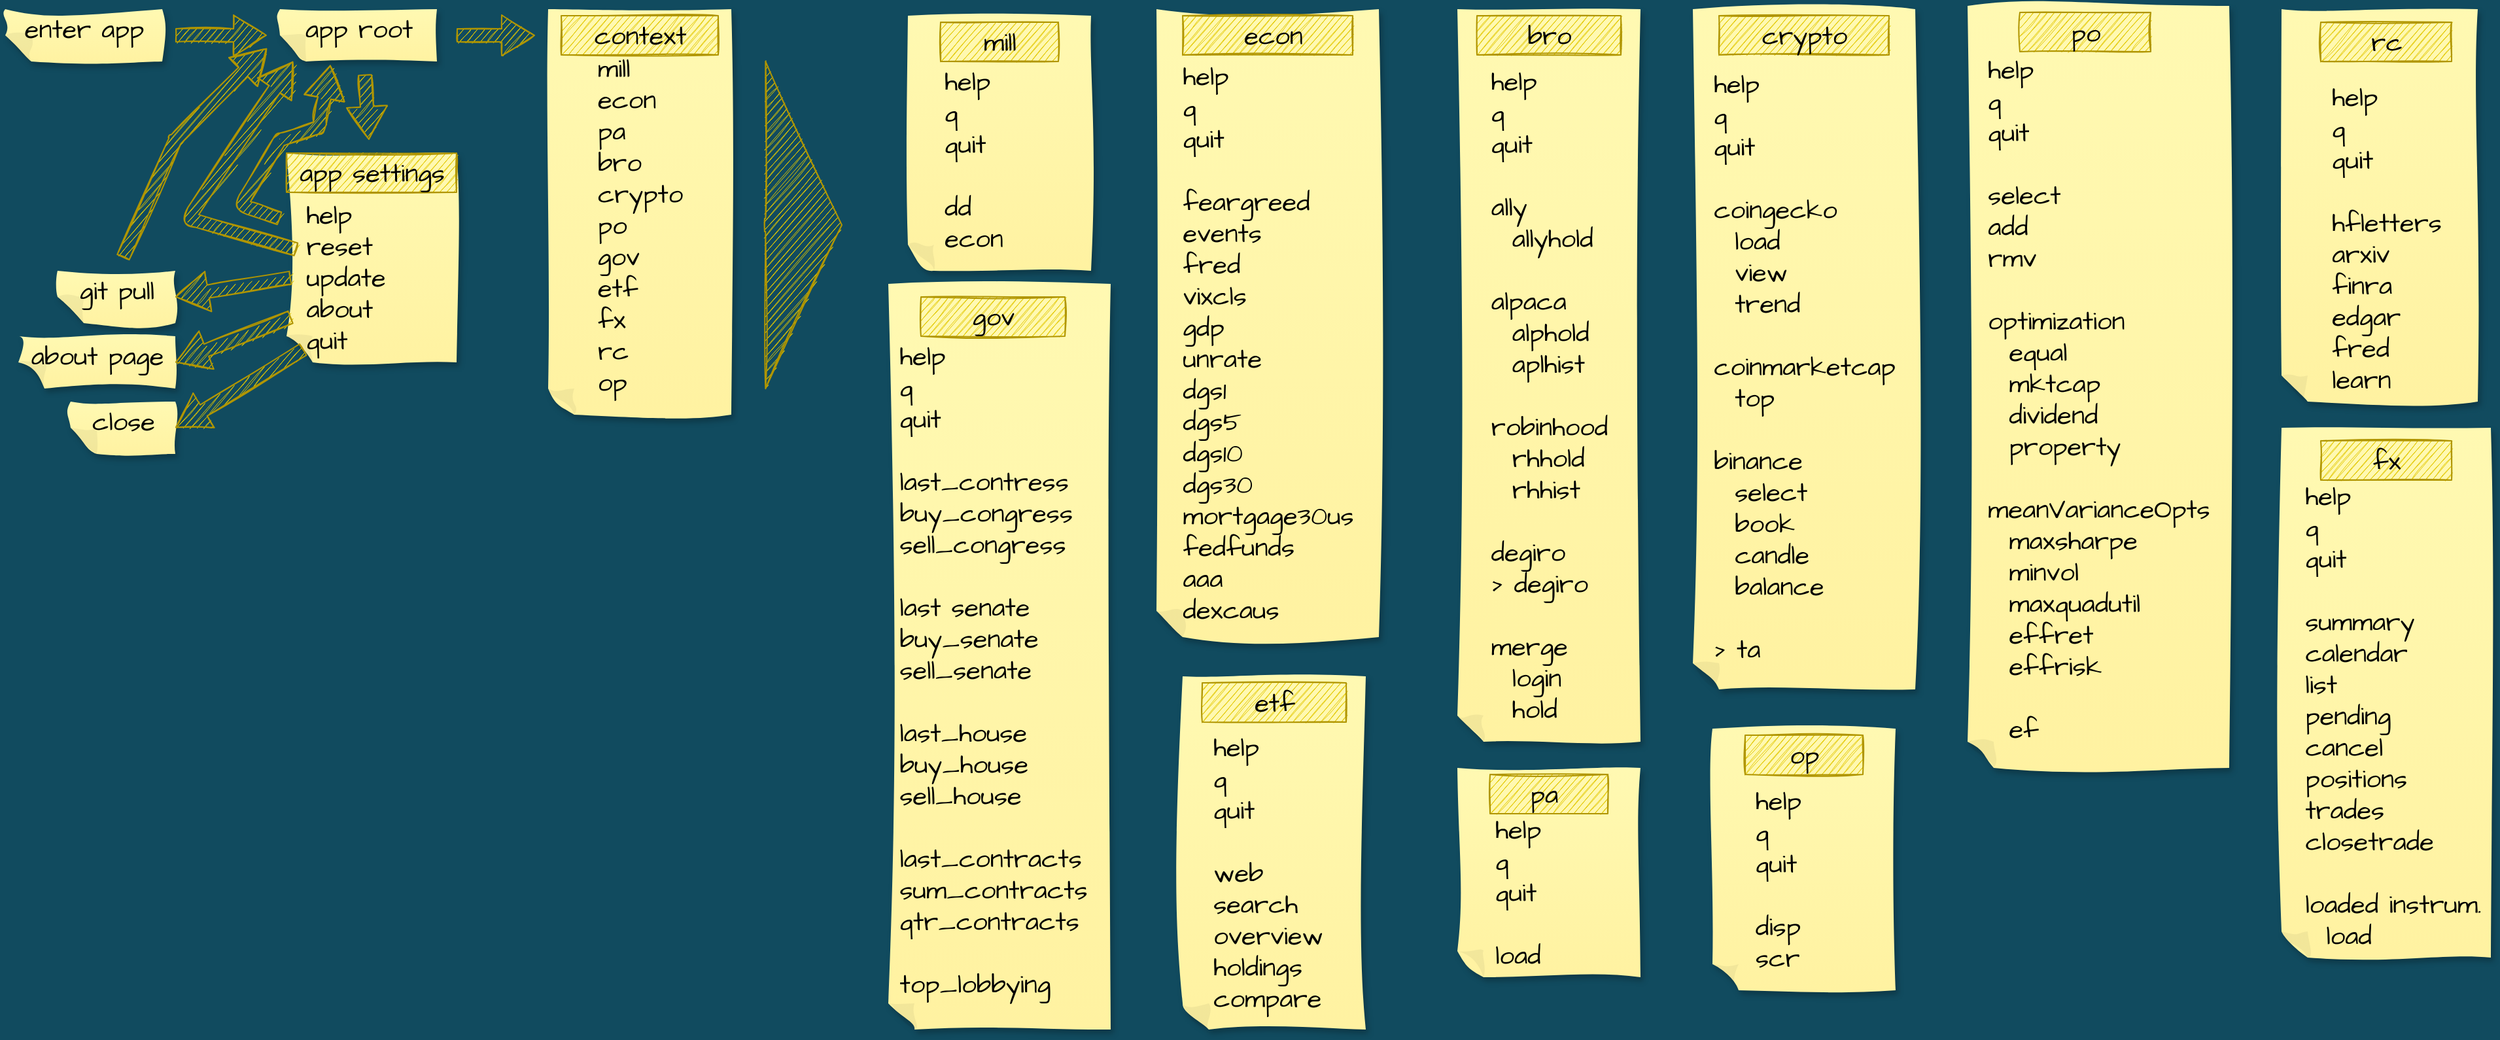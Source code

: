 <mxfile version="14.7.1" type="github"><diagram id="B7SO6LhxgRQyWa8REr9t" name="Page-1"><mxGraphModel dx="2459" dy="1369" grid="1" gridSize="10" guides="1" tooltips="1" connect="1" arrows="1" fold="1" page="1" pageScale="1" pageWidth="850" pageHeight="1100" background="#114B5F" math="0" shadow="0"><root><mxCell id="0"/><mxCell id="1" parent="0"/><mxCell id="mHLDe494p_YbO8qeRfrM-2" value="" style="shape=note;whiteSpace=wrap;html=1;backgroundOutline=1;darkOpacity=0.05;fillColor=#FFF9B2;strokeColor=none;fillStyle=solid;direction=west;gradientDirection=north;gradientColor=#FFF2A1;sketch=1;shadow=1;size=20;fontSize=24;jiggle=2;pointerEvents=1;hachureGap=4;fontFamily=Architects Daughter;fontSource=https%3A%2F%2Ffonts.googleapis.com%2Fcss%3Ffamily%3DArchitects%2BDaughter;" vertex="1" parent="1"><mxGeometry y="10" width="120" height="40" as="geometry"/></mxCell><mxCell id="mHLDe494p_YbO8qeRfrM-1" value="enter app" style="text;html=1;align=center;verticalAlign=middle;resizable=0;points=[];autosize=1;strokeColor=none;sketch=1;hachureGap=4;pointerEvents=0;fontFamily=Architects Daughter;fontSource=https%3A%2F%2Ffonts.googleapis.com%2Fcss%3Ffamily%3DArchitects%2BDaughter;fontSize=20;rotation=0;" vertex="1" parent="1"><mxGeometry x="5" y="10" width="110" height="30" as="geometry"/></mxCell><mxCell id="mHLDe494p_YbO8qeRfrM-3" value="" style="shape=note;whiteSpace=wrap;html=1;backgroundOutline=1;darkOpacity=0.05;fillColor=#FFF9B2;strokeColor=none;fillStyle=solid;direction=west;gradientDirection=north;gradientColor=#FFF2A1;sketch=1;shadow=1;size=20;fontSize=24;jiggle=2;pointerEvents=1;hachureGap=4;fontFamily=Architects Daughter;fontSource=https%3A%2F%2Ffonts.googleapis.com%2Fcss%3Ffamily%3DArchitects%2BDaughter;" vertex="1" parent="1"><mxGeometry x="215" y="120" width="130" height="160" as="geometry"/></mxCell><mxCell id="mHLDe494p_YbO8qeRfrM-4" value="app settings" style="text;html=1;align=center;verticalAlign=middle;resizable=0;points=[];autosize=1;sketch=1;hachureGap=4;pointerEvents=0;fontFamily=Architects Daughter;fontSource=https%3A%2F%2Ffonts.googleapis.com%2Fcss%3Ffamily%3DArchitects%2BDaughter;fontSize=20;fillColor=#e3c800;strokeColor=#B09500;fontColor=#000000;" vertex="1" parent="1"><mxGeometry x="215" y="120" width="130" height="30" as="geometry"/></mxCell><mxCell id="mHLDe494p_YbO8qeRfrM-5" value="&lt;div style=&quot;text-align: left&quot;&gt;&lt;span&gt;help&lt;/span&gt;&lt;/div&gt;&lt;div style=&quot;text-align: left&quot;&gt;&lt;span&gt;reset&lt;/span&gt;&lt;/div&gt;&lt;div style=&quot;text-align: left&quot;&gt;&lt;/div&gt;&lt;span style=&quot;text-align: left&quot;&gt;update&lt;/span&gt;&lt;div style=&quot;text-align: left&quot;&gt;&lt;span&gt;about&lt;/span&gt;&lt;/div&gt;&lt;div style=&quot;text-align: left&quot;&gt;&lt;span&gt;quit&lt;/span&gt;&lt;/div&gt;" style="text;html=1;resizable=0;autosize=1;align=center;verticalAlign=middle;points=[];fillColor=none;strokeColor=none;rounded=0;sketch=1;hachureGap=4;pointerEvents=0;fontFamily=Architects Daughter;fontSource=https%3A%2F%2Ffonts.googleapis.com%2Fcss%3Ffamily%3DArchitects%2BDaughter;fontSize=20;" vertex="1" parent="1"><mxGeometry x="220" y="150" width="80" height="130" as="geometry"/></mxCell><mxCell id="mHLDe494p_YbO8qeRfrM-6" value="" style="edgeStyle=none;curved=1;rounded=0;sketch=1;orthogonalLoop=1;jettySize=auto;html=1;endArrow=open;sourcePerimeterSpacing=8;targetPerimeterSpacing=8;fontSize=16;shape=flexArrow;rounded=1;startSize=8;endSize=8;fontFamily=Architects Daughter;fontSource=https%3A%2F%2Ffonts.googleapis.com%2Fcss%3Ffamily%3DArchitects%2BDaughter;fillColor=#e3c800;strokeColor=#B09500;" edge="1" parent="1"><mxGeometry width="140" relative="1" as="geometry"><mxPoint x="275" y="60" as="sourcePoint"/><mxPoint x="278" y="110" as="targetPoint"/><Array as="points"/></mxGeometry></mxCell><mxCell id="mHLDe494p_YbO8qeRfrM-7" value="" style="shape=note;whiteSpace=wrap;html=1;backgroundOutline=1;darkOpacity=0.05;fillColor=#FFF9B2;strokeColor=none;fillStyle=solid;direction=west;gradientDirection=north;gradientColor=#FFF2A1;sketch=1;shadow=1;size=20;fontSize=24;jiggle=2;pointerEvents=1;hachureGap=4;fontFamily=Architects Daughter;fontSource=https%3A%2F%2Ffonts.googleapis.com%2Fcss%3Ffamily%3DArchitects%2BDaughter;" vertex="1" parent="1"><mxGeometry x="415" y="10" width="140" height="310" as="geometry"/></mxCell><mxCell id="mHLDe494p_YbO8qeRfrM-8" value="&amp;nbsp; context&amp;nbsp;&amp;nbsp;" style="text;html=1;align=center;verticalAlign=middle;resizable=0;points=[];autosize=1;strokeColor=#B09500;sketch=1;hachureGap=4;pointerEvents=0;fontFamily=Architects Daughter;fontSource=https%3A%2F%2Ffonts.googleapis.com%2Fcss%3Ffamily%3DArchitects%2BDaughter;fontSize=20;fillColor=#e3c800;fontColor=#000000;" vertex="1" parent="1"><mxGeometry x="425" y="15" width="120" height="30" as="geometry"/></mxCell><mxCell id="mHLDe494p_YbO8qeRfrM-11" value="" style="edgeStyle=none;curved=1;rounded=0;sketch=1;orthogonalLoop=1;jettySize=auto;html=1;endArrow=open;sourcePerimeterSpacing=8;targetPerimeterSpacing=8;fontSize=16;shape=flexArrow;rounded=1;startSize=8;endSize=8;fontFamily=Architects Daughter;fontSource=https%3A%2F%2Ffonts.googleapis.com%2Fcss%3Ffamily%3DArchitects%2BDaughter;fillColor=#e3c800;strokeColor=#B09500;" edge="1" parent="1"><mxGeometry width="140" relative="1" as="geometry"><mxPoint x="345" y="30" as="sourcePoint"/><mxPoint x="405" y="30" as="targetPoint"/><Array as="points"/></mxGeometry></mxCell><mxCell id="mHLDe494p_YbO8qeRfrM-12" value="" style="shape=note;whiteSpace=wrap;html=1;backgroundOutline=1;darkOpacity=0.05;fillColor=#FFF9B2;strokeColor=none;fillStyle=solid;direction=west;gradientDirection=north;gradientColor=#FFF2A1;sketch=1;shadow=1;size=20;fontSize=24;jiggle=2;pointerEvents=1;hachureGap=4;fontFamily=Architects Daughter;fontSource=https%3A%2F%2Ffonts.googleapis.com%2Fcss%3Ffamily%3DArchitects%2BDaughter;" vertex="1" parent="1"><mxGeometry x="210" y="10" width="120" height="40" as="geometry"/></mxCell><mxCell id="mHLDe494p_YbO8qeRfrM-13" value="app root" style="text;html=1;align=center;verticalAlign=middle;resizable=0;points=[];autosize=1;strokeColor=none;sketch=1;hachureGap=4;pointerEvents=0;fontFamily=Architects Daughter;fontSource=https%3A%2F%2Ffonts.googleapis.com%2Fcss%3Ffamily%3DArchitects%2BDaughter;fontSize=20;rotation=0;" vertex="1" parent="1"><mxGeometry x="220" y="10" width="100" height="30" as="geometry"/></mxCell><mxCell id="mHLDe494p_YbO8qeRfrM-14" value="" style="edgeStyle=none;curved=1;rounded=0;sketch=1;orthogonalLoop=1;jettySize=auto;html=1;endArrow=open;sourcePerimeterSpacing=8;targetPerimeterSpacing=8;fontSize=16;shape=flexArrow;rounded=1;startSize=8;endSize=8;fontFamily=Architects Daughter;fontSource=https%3A%2F%2Ffonts.googleapis.com%2Fcss%3Ffamily%3DArchitects%2BDaughter;fillColor=#e3c800;strokeColor=#B09500;" edge="1" parent="1"><mxGeometry width="140" relative="1" as="geometry"><mxPoint x="130" y="30" as="sourcePoint"/><mxPoint x="200" y="30" as="targetPoint"/><Array as="points"/></mxGeometry></mxCell><mxCell id="mHLDe494p_YbO8qeRfrM-16" value="" style="edgeStyle=none;curved=1;rounded=0;sketch=1;orthogonalLoop=1;jettySize=auto;html=1;endArrow=open;sourcePerimeterSpacing=8;targetPerimeterSpacing=8;fontSize=16;shape=flexArrow;rounded=1;startSize=8;endSize=8;fontFamily=Architects Daughter;fontSource=https%3A%2F%2Ffonts.googleapis.com%2Fcss%3Ffamily%3DArchitects%2BDaughter;fillColor=#e3c800;strokeColor=#B09500;entryX=0.679;entryY=-0.071;entryDx=0;entryDy=0;entryPerimeter=0;" edge="1" parent="1" target="mHLDe494p_YbO8qeRfrM-12"><mxGeometry width="140" relative="1" as="geometry"><mxPoint x="210" y="170" as="sourcePoint"/><mxPoint x="240" y="58" as="targetPoint"/><Array as="points"><mxPoint x="180" y="160"/><mxPoint x="210" y="110"/><mxPoint x="240" y="100"/></Array></mxGeometry></mxCell><mxCell id="mHLDe494p_YbO8qeRfrM-17" value="" style="shape=note;whiteSpace=wrap;html=1;backgroundOutline=1;darkOpacity=0.05;fillColor=#FFF9B2;strokeColor=none;fillStyle=solid;direction=west;gradientDirection=north;gradientColor=#FFF2A1;sketch=1;shadow=1;size=20;fontSize=24;jiggle=2;pointerEvents=1;hachureGap=4;fontFamily=Architects Daughter;fontSource=https%3A%2F%2Ffonts.googleapis.com%2Fcss%3Ffamily%3DArchitects%2BDaughter;" vertex="1" parent="1"><mxGeometry x="40" y="210" width="90" height="40" as="geometry"/></mxCell><mxCell id="mHLDe494p_YbO8qeRfrM-18" value="git pull" style="text;html=1;align=center;verticalAlign=middle;resizable=0;points=[];autosize=1;strokeColor=none;sketch=1;hachureGap=4;pointerEvents=0;fontFamily=Architects Daughter;fontSource=https%3A%2F%2Ffonts.googleapis.com%2Fcss%3Ffamily%3DArchitects%2BDaughter;fontSize=20;" vertex="1" parent="1"><mxGeometry x="50" y="210" width="70" height="30" as="geometry"/></mxCell><mxCell id="mHLDe494p_YbO8qeRfrM-22" value="" style="edgeStyle=none;curved=1;rounded=0;sketch=1;orthogonalLoop=1;jettySize=auto;html=1;endArrow=open;sourcePerimeterSpacing=8;targetPerimeterSpacing=8;fontSize=16;shape=flexArrow;rounded=1;startSize=8;endSize=8;fontFamily=Architects Daughter;fontSource=https%3A%2F%2Ffonts.googleapis.com%2Fcss%3Ffamily%3DArchitects%2BDaughter;fillColor=#e3c800;strokeColor=#B09500;" edge="1" parent="1"><mxGeometry width="140" relative="1" as="geometry"><mxPoint x="90" y="200" as="sourcePoint"/><mxPoint x="200" y="40" as="targetPoint"/><Array as="points"><mxPoint x="130" y="110"/></Array></mxGeometry></mxCell><mxCell id="mHLDe494p_YbO8qeRfrM-23" value="" style="shape=note;whiteSpace=wrap;html=1;backgroundOutline=1;darkOpacity=0.05;fillColor=#FFF9B2;strokeColor=none;fillStyle=solid;direction=west;gradientDirection=north;gradientColor=#FFF2A1;sketch=1;shadow=1;size=20;fontSize=24;jiggle=2;pointerEvents=1;hachureGap=4;fontFamily=Architects Daughter;fontSource=https%3A%2F%2Ffonts.googleapis.com%2Fcss%3Ffamily%3DArchitects%2BDaughter;" vertex="1" parent="1"><mxGeometry x="10" y="260" width="120" height="40" as="geometry"/></mxCell><mxCell id="mHLDe494p_YbO8qeRfrM-24" value="about page" style="text;html=1;align=center;verticalAlign=middle;resizable=0;points=[];autosize=1;strokeColor=none;sketch=1;hachureGap=4;pointerEvents=0;fontFamily=Architects Daughter;fontSource=https%3A%2F%2Ffonts.googleapis.com%2Fcss%3Ffamily%3DArchitects%2BDaughter;fontSize=20;" vertex="1" parent="1"><mxGeometry x="10" y="260" width="120" height="30" as="geometry"/></mxCell><mxCell id="mHLDe494p_YbO8qeRfrM-27" value="" style="edgeStyle=none;curved=1;rounded=0;sketch=1;orthogonalLoop=1;jettySize=auto;html=1;endArrow=open;sourcePerimeterSpacing=8;targetPerimeterSpacing=8;fontSize=16;shape=flexArrow;rounded=1;startSize=8;endSize=8;fontFamily=Architects Daughter;fontSource=https%3A%2F%2Ffonts.googleapis.com%2Fcss%3Ffamily%3DArchitects%2BDaughter;fillColor=#e3c800;strokeColor=#B09500;entryX=0;entryY=0.5;entryDx=0;entryDy=0;entryPerimeter=0;exitX=-0.019;exitY=0.733;exitDx=0;exitDy=0;exitPerimeter=0;" edge="1" parent="1" source="mHLDe494p_YbO8qeRfrM-5" target="mHLDe494p_YbO8qeRfrM-23"><mxGeometry width="140" relative="1" as="geometry"><mxPoint x="190" y="340" as="sourcePoint"/><mxPoint x="260" y="340" as="targetPoint"/><Array as="points"/></mxGeometry></mxCell><mxCell id="mHLDe494p_YbO8qeRfrM-28" value="" style="edgeStyle=none;curved=1;rounded=0;sketch=1;orthogonalLoop=1;jettySize=auto;html=1;endArrow=open;sourcePerimeterSpacing=8;targetPerimeterSpacing=8;fontSize=16;shape=flexArrow;rounded=1;startSize=8;endSize=8;fontFamily=Architects Daughter;fontSource=https%3A%2F%2Ffonts.googleapis.com%2Fcss%3Ffamily%3DArchitects%2BDaughter;fillColor=#e3c800;strokeColor=#B09500;entryX=0;entryY=0.5;entryDx=0;entryDy=0;entryPerimeter=0;exitX=-0.019;exitY=0.733;exitDx=0;exitDy=0;exitPerimeter=0;" edge="1" parent="1" target="mHLDe494p_YbO8qeRfrM-17"><mxGeometry width="140" relative="1" as="geometry"><mxPoint x="218.48" y="215.29" as="sourcePoint"/><mxPoint x="150" y="250" as="targetPoint"/><Array as="points"/></mxGeometry></mxCell><mxCell id="mHLDe494p_YbO8qeRfrM-29" value="" style="edgeStyle=none;curved=1;rounded=0;sketch=1;orthogonalLoop=1;jettySize=auto;html=1;endArrow=open;sourcePerimeterSpacing=8;targetPerimeterSpacing=8;fontSize=16;shape=flexArrow;rounded=1;startSize=8;endSize=8;fontFamily=Architects Daughter;fontSource=https%3A%2F%2Ffonts.googleapis.com%2Fcss%3Ffamily%3DArchitects%2BDaughter;fillColor=#e3c800;strokeColor=#B09500;exitX=0.033;exitY=0.336;exitDx=0;exitDy=0;exitPerimeter=0;" edge="1" parent="1" source="mHLDe494p_YbO8qeRfrM-5"><mxGeometry width="140" relative="1" as="geometry"><mxPoint x="220" y="180" as="sourcePoint"/><mxPoint x="220" y="50" as="targetPoint"/><Array as="points"><mxPoint x="140" y="170"/></Array></mxGeometry></mxCell><mxCell id="mHLDe494p_YbO8qeRfrM-30" value="" style="shape=note;whiteSpace=wrap;html=1;backgroundOutline=1;darkOpacity=0.05;fillColor=#FFF9B2;strokeColor=none;fillStyle=solid;direction=west;gradientDirection=north;gradientColor=#FFF2A1;sketch=1;shadow=1;size=20;fontSize=24;jiggle=2;pointerEvents=1;hachureGap=4;fontFamily=Architects Daughter;fontSource=https%3A%2F%2Ffonts.googleapis.com%2Fcss%3Ffamily%3DArchitects%2BDaughter;" vertex="1" parent="1"><mxGeometry x="50" y="310" width="80" height="40" as="geometry"/></mxCell><mxCell id="mHLDe494p_YbO8qeRfrM-31" value="close" style="text;html=1;align=center;verticalAlign=middle;resizable=0;points=[];autosize=1;strokeColor=none;sketch=1;hachureGap=4;pointerEvents=0;fontFamily=Architects Daughter;fontSource=https%3A%2F%2Ffonts.googleapis.com%2Fcss%3Ffamily%3DArchitects%2BDaughter;fontSize=20;" vertex="1" parent="1"><mxGeometry x="60" y="310" width="60" height="30" as="geometry"/></mxCell><mxCell id="mHLDe494p_YbO8qeRfrM-32" value="" style="edgeStyle=none;curved=1;rounded=0;sketch=1;orthogonalLoop=1;jettySize=auto;html=1;endArrow=open;sourcePerimeterSpacing=8;targetPerimeterSpacing=8;fontSize=16;shape=flexArrow;rounded=1;startSize=8;endSize=8;fontFamily=Architects Daughter;fontSource=https%3A%2F%2Ffonts.googleapis.com%2Fcss%3Ffamily%3DArchitects%2BDaughter;fillColor=#e3c800;strokeColor=#B09500;entryX=0;entryY=0.5;entryDx=0;entryDy=0;entryPerimeter=0;" edge="1" parent="1" target="mHLDe494p_YbO8qeRfrM-30"><mxGeometry width="140" relative="1" as="geometry"><mxPoint x="228" y="270" as="sourcePoint"/><mxPoint x="270" y="394.71" as="targetPoint"/><Array as="points"/></mxGeometry></mxCell><mxCell id="mHLDe494p_YbO8qeRfrM-33" value="" style="shape=note;whiteSpace=wrap;html=1;backgroundOutline=1;darkOpacity=0.05;fillColor=#FFF9B2;strokeColor=none;fillStyle=solid;direction=west;gradientDirection=north;gradientColor=#FFF2A1;sketch=1;shadow=1;size=20;fontSize=24;jiggle=2;pointerEvents=1;hachureGap=4;fontFamily=Architects Daughter;fontSource=https%3A%2F%2Ffonts.googleapis.com%2Fcss%3Ffamily%3DArchitects%2BDaughter;" vertex="1" parent="1"><mxGeometry x="690" y="15" width="140" height="195" as="geometry"/></mxCell><mxCell id="mHLDe494p_YbO8qeRfrM-34" value="&lt;div style=&quot;text-align: left&quot;&gt;&lt;span&gt;help&lt;/span&gt;&lt;/div&gt;&lt;div style=&quot;text-align: left&quot;&gt;&lt;span&gt;q&lt;/span&gt;&lt;/div&gt;&lt;div style=&quot;text-align: left&quot;&gt;&lt;span&gt;quit&lt;/span&gt;&lt;/div&gt;&lt;div style=&quot;text-align: left&quot;&gt;&lt;span&gt;&lt;br&gt;&lt;/span&gt;&lt;/div&gt;&lt;div style=&quot;text-align: left&quot;&gt;&lt;span&gt;dd&lt;/span&gt;&lt;/div&gt;&lt;div style=&quot;text-align: left&quot;&gt;&lt;span&gt;econ&lt;/span&gt;&lt;/div&gt;" style="text;html=1;align=center;verticalAlign=middle;resizable=0;points=[];autosize=1;strokeColor=none;sketch=1;hachureGap=4;pointerEvents=0;fontFamily=Architects Daughter;fontSource=https%3A%2F%2Ffonts.googleapis.com%2Fcss%3Ffamily%3DArchitects%2BDaughter;fontSize=20;" vertex="1" parent="1"><mxGeometry x="710" y="50" width="60" height="150" as="geometry"/></mxCell><mxCell id="mHLDe494p_YbO8qeRfrM-35" value="&amp;nbsp; &amp;nbsp;mill&amp;nbsp; &amp;nbsp;" style="text;html=1;align=center;verticalAlign=middle;resizable=0;points=[];autosize=1;strokeColor=#B09500;sketch=1;hachureGap=4;pointerEvents=0;fontFamily=Architects Daughter;fontSource=https%3A%2F%2Ffonts.googleapis.com%2Fcss%3Ffamily%3DArchitects%2BDaughter;fontSize=20;fillColor=#e3c800;fontColor=#000000;" vertex="1" parent="1"><mxGeometry x="715" y="20" width="90" height="30" as="geometry"/></mxCell><mxCell id="mHLDe494p_YbO8qeRfrM-37" value="&lt;div style=&quot;text-align: left&quot;&gt;mill&lt;/div&gt;&lt;div style=&quot;text-align: left&quot;&gt;econ&lt;/div&gt;&lt;div style=&quot;text-align: left&quot;&gt;pa&lt;/div&gt;&lt;div style=&quot;text-align: left&quot;&gt;bro&lt;/div&gt;&lt;div style=&quot;text-align: left&quot;&gt;crypto&lt;/div&gt;&lt;div style=&quot;text-align: left&quot;&gt;po&lt;/div&gt;&lt;div style=&quot;text-align: left&quot;&gt;gov&lt;/div&gt;&lt;div style=&quot;text-align: left&quot;&gt;etf&lt;/div&gt;&lt;div style=&quot;text-align: left&quot;&gt;fx&lt;/div&gt;&lt;div style=&quot;text-align: left&quot;&gt;rc&lt;/div&gt;&lt;div style=&quot;text-align: left&quot;&gt;op&lt;/div&gt;" style="text;html=1;align=center;verticalAlign=middle;resizable=0;points=[];autosize=1;strokeColor=none;sketch=1;hachureGap=4;pointerEvents=0;fontFamily=Architects Daughter;fontSource=https%3A%2F%2Ffonts.googleapis.com%2Fcss%3Ffamily%3DArchitects%2BDaughter;fontSize=20;" vertex="1" parent="1"><mxGeometry x="445" y="40" width="80" height="270" as="geometry"/></mxCell><mxCell id="mHLDe494p_YbO8qeRfrM-38" value="" style="edgeStyle=none;curved=1;rounded=0;sketch=1;orthogonalLoop=1;jettySize=auto;html=1;endArrow=open;sourcePerimeterSpacing=8;targetPerimeterSpacing=8;fontSize=16;shape=flexArrow;rounded=1;startSize=8;endSize=19.108;fontFamily=Architects Daughter;fontSource=https%3A%2F%2Ffonts.googleapis.com%2Fcss%3Ffamily%3DArchitects%2BDaughter;fillColor=#e3c800;strokeColor=#B09500;endWidth=239.167;" edge="1" parent="1"><mxGeometry width="140" relative="1" as="geometry"><mxPoint x="580.0" y="175.0" as="sourcePoint"/><mxPoint x="640.0" y="175.0" as="targetPoint"/><Array as="points"/></mxGeometry></mxCell><mxCell id="mHLDe494p_YbO8qeRfrM-39" value="" style="shape=note;whiteSpace=wrap;html=1;backgroundOutline=1;darkOpacity=0.05;fillColor=#FFF9B2;strokeColor=none;fillStyle=solid;direction=west;gradientDirection=north;gradientColor=#FFF2A1;sketch=1;shadow=1;size=20;fontSize=24;jiggle=2;pointerEvents=1;hachureGap=4;fontFamily=Architects Daughter;fontSource=https%3A%2F%2Ffonts.googleapis.com%2Fcss%3Ffamily%3DArchitects%2BDaughter;" vertex="1" parent="1"><mxGeometry x="880" y="10" width="170" height="480" as="geometry"/></mxCell><mxCell id="mHLDe494p_YbO8qeRfrM-40" value="&lt;div style=&quot;text-align: left&quot;&gt;help&lt;/div&gt;&lt;div style=&quot;text-align: left&quot;&gt;q&lt;/div&gt;&lt;div style=&quot;text-align: left&quot;&gt;quit&lt;/div&gt;&lt;div style=&quot;text-align: left&quot;&gt;&lt;br&gt;&lt;/div&gt;&lt;div style=&quot;text-align: left&quot;&gt;feargreed&lt;/div&gt;&lt;div style=&quot;text-align: left&quot;&gt;events&lt;/div&gt;&lt;div style=&quot;text-align: left&quot;&gt;fred&lt;/div&gt;&lt;div style=&quot;text-align: left&quot;&gt;vixcls&lt;/div&gt;&lt;div style=&quot;text-align: left&quot;&gt;gdp&lt;/div&gt;&lt;div style=&quot;text-align: left&quot;&gt;unrate&lt;/div&gt;&lt;div style=&quot;text-align: left&quot;&gt;dgs1&lt;/div&gt;&lt;div style=&quot;text-align: left&quot;&gt;dgs5&lt;/div&gt;&lt;div style=&quot;text-align: left&quot;&gt;dgs10&lt;/div&gt;&lt;div style=&quot;text-align: left&quot;&gt;dgs30&lt;/div&gt;&lt;div style=&quot;text-align: left&quot;&gt;mortgage30us&lt;/div&gt;&lt;div style=&quot;text-align: left&quot;&gt;fedfunds&lt;/div&gt;&lt;div style=&quot;text-align: left&quot;&gt;aaa&lt;/div&gt;&lt;div style=&quot;text-align: left&quot;&gt;dexcaus&lt;/div&gt;" style="text;html=1;align=center;verticalAlign=middle;resizable=0;points=[];autosize=1;strokeColor=none;sketch=1;hachureGap=4;pointerEvents=0;fontFamily=Architects Daughter;fontSource=https%3A%2F%2Ffonts.googleapis.com%2Fcss%3Ffamily%3DArchitects%2BDaughter;fontSize=20;" vertex="1" parent="1"><mxGeometry x="890" y="45" width="150" height="440" as="geometry"/></mxCell><mxCell id="mHLDe494p_YbO8qeRfrM-41" value="&amp;nbsp; &amp;nbsp; &amp;nbsp;econ&amp;nbsp; &amp;nbsp;&amp;nbsp;" style="text;html=1;align=center;verticalAlign=middle;resizable=0;points=[];autosize=1;strokeColor=#B09500;sketch=1;hachureGap=4;pointerEvents=0;fontFamily=Architects Daughter;fontSource=https%3A%2F%2Ffonts.googleapis.com%2Fcss%3Ffamily%3DArchitects%2BDaughter;fontSize=20;fillColor=#e3c800;fontColor=#000000;" vertex="1" parent="1"><mxGeometry x="900" y="15" width="130" height="30" as="geometry"/></mxCell><mxCell id="mHLDe494p_YbO8qeRfrM-42" value="" style="shape=note;whiteSpace=wrap;html=1;backgroundOutline=1;darkOpacity=0.05;fillColor=#FFF9B2;strokeColor=none;fillStyle=solid;direction=west;gradientDirection=north;gradientColor=#FFF2A1;sketch=1;shadow=1;size=20;fontSize=24;jiggle=2;pointerEvents=1;hachureGap=4;fontFamily=Architects Daughter;fontSource=https%3A%2F%2Ffonts.googleapis.com%2Fcss%3Ffamily%3DArchitects%2BDaughter;" vertex="1" parent="1"><mxGeometry x="1110" y="590" width="140" height="160" as="geometry"/></mxCell><mxCell id="mHLDe494p_YbO8qeRfrM-43" value="&lt;div style=&quot;text-align: left&quot;&gt;help&lt;/div&gt;&lt;div style=&quot;text-align: left&quot;&gt;q&lt;/div&gt;&lt;div style=&quot;text-align: left&quot;&gt;quit&lt;/div&gt;&lt;div style=&quot;text-align: left&quot;&gt;&lt;br&gt;&lt;/div&gt;&lt;div style=&quot;text-align: left&quot;&gt;load&amp;nbsp;&lt;/div&gt;" style="text;html=1;align=center;verticalAlign=middle;resizable=0;points=[];autosize=1;strokeColor=none;sketch=1;hachureGap=4;pointerEvents=0;fontFamily=Architects Daughter;fontSource=https%3A%2F%2Ffonts.googleapis.com%2Fcss%3Ffamily%3DArchitects%2BDaughter;fontSize=20;" vertex="1" parent="1"><mxGeometry x="1130" y="620" width="60" height="130" as="geometry"/></mxCell><mxCell id="mHLDe494p_YbO8qeRfrM-44" value="&amp;nbsp; &amp;nbsp;pa&amp;nbsp; &amp;nbsp;&amp;nbsp;" style="text;html=1;align=center;verticalAlign=middle;resizable=0;points=[];autosize=1;strokeColor=#B09500;sketch=1;hachureGap=4;pointerEvents=0;fontFamily=Architects Daughter;fontSource=https%3A%2F%2Ffonts.googleapis.com%2Fcss%3Ffamily%3DArchitects%2BDaughter;fontSize=20;fillColor=#e3c800;fontColor=#000000;" vertex="1" parent="1"><mxGeometry x="1135" y="595" width="90" height="30" as="geometry"/></mxCell><mxCell id="mHLDe494p_YbO8qeRfrM-45" value="" style="shape=note;whiteSpace=wrap;html=1;backgroundOutline=1;darkOpacity=0.05;fillColor=#FFF9B2;strokeColor=none;fillStyle=solid;direction=west;gradientDirection=north;gradientColor=#FFF2A1;sketch=1;shadow=1;size=20;fontSize=24;jiggle=2;pointerEvents=1;hachureGap=4;fontFamily=Architects Daughter;fontSource=https%3A%2F%2Ffonts.googleapis.com%2Fcss%3Ffamily%3DArchitects%2BDaughter;" vertex="1" parent="1"><mxGeometry x="1110" y="10" width="140" height="560" as="geometry"/></mxCell><mxCell id="mHLDe494p_YbO8qeRfrM-46" value="&lt;div style=&quot;text-align: left&quot;&gt;&lt;span&gt;help&lt;/span&gt;&lt;/div&gt;&lt;div style=&quot;text-align: left&quot;&gt;&lt;span&gt;q&lt;/span&gt;&lt;/div&gt;&lt;div style=&quot;text-align: left&quot;&gt;&lt;span&gt;quit&lt;/span&gt;&lt;/div&gt;&lt;div style=&quot;text-align: left&quot;&gt;&lt;br&gt;&lt;/div&gt;&lt;div style=&quot;text-align: left&quot;&gt;ally&lt;/div&gt;&lt;div style=&quot;text-align: left&quot;&gt;&amp;nbsp; allyhold&lt;/div&gt;&lt;div style=&quot;text-align: left&quot;&gt;&lt;br&gt;&lt;/div&gt;&lt;div style=&quot;text-align: left&quot;&gt;alpaca&lt;/div&gt;&lt;div style=&quot;text-align: left&quot;&gt;&amp;nbsp; alphold&lt;/div&gt;&lt;div style=&quot;text-align: left&quot;&gt;&amp;nbsp; aplhist&lt;/div&gt;&lt;div style=&quot;text-align: left&quot;&gt;&lt;br&gt;&lt;/div&gt;&lt;div style=&quot;text-align: left&quot;&gt;robinhood&lt;/div&gt;&lt;div style=&quot;text-align: left&quot;&gt;&amp;nbsp; rhhold&lt;/div&gt;&lt;div style=&quot;text-align: left&quot;&gt;&amp;nbsp; rhhist&lt;/div&gt;&lt;div style=&quot;text-align: left&quot;&gt;&lt;br&gt;&lt;/div&gt;&lt;div style=&quot;text-align: left&quot;&gt;degiro&lt;/div&gt;&lt;div style=&quot;text-align: left&quot;&gt;&amp;gt; degiro&lt;/div&gt;&lt;div style=&quot;text-align: left&quot;&gt;&lt;br&gt;&lt;/div&gt;&lt;div style=&quot;text-align: left&quot;&gt;merge&lt;/div&gt;&lt;div style=&quot;text-align: left&quot;&gt;&amp;nbsp; login&lt;/div&gt;&lt;div style=&quot;text-align: left&quot;&gt;&amp;nbsp; hold&lt;/div&gt;" style="text;html=1;align=center;verticalAlign=middle;resizable=0;points=[];autosize=1;strokeColor=none;sketch=1;hachureGap=4;pointerEvents=0;fontFamily=Architects Daughter;fontSource=https%3A%2F%2Ffonts.googleapis.com%2Fcss%3Ffamily%3DArchitects%2BDaughter;fontSize=20;" vertex="1" parent="1"><mxGeometry x="1130" y="50" width="100" height="510" as="geometry"/></mxCell><mxCell id="mHLDe494p_YbO8qeRfrM-47" value="&amp;nbsp; &amp;nbsp; bro&amp;nbsp; &amp;nbsp;&amp;nbsp;" style="text;html=1;align=center;verticalAlign=middle;resizable=0;points=[];autosize=1;strokeColor=#B09500;sketch=1;hachureGap=4;pointerEvents=0;fontFamily=Architects Daughter;fontSource=https%3A%2F%2Ffonts.googleapis.com%2Fcss%3Ffamily%3DArchitects%2BDaughter;fontSize=20;fillColor=#e3c800;fontColor=#000000;" vertex="1" parent="1"><mxGeometry x="1125" y="15" width="110" height="30" as="geometry"/></mxCell><mxCell id="mHLDe494p_YbO8qeRfrM-48" value="" style="shape=note;whiteSpace=wrap;html=1;backgroundOutline=1;darkOpacity=0.05;fillColor=#FFF9B2;strokeColor=none;fillStyle=solid;direction=west;gradientDirection=north;gradientColor=#FFF2A1;sketch=1;shadow=1;size=20;fontSize=24;jiggle=2;pointerEvents=1;hachureGap=4;fontFamily=Architects Daughter;fontSource=https%3A%2F%2Ffonts.googleapis.com%2Fcss%3Ffamily%3DArchitects%2BDaughter;" vertex="1" parent="1"><mxGeometry x="1290" y="10" width="170" height="520" as="geometry"/></mxCell><mxCell id="mHLDe494p_YbO8qeRfrM-49" value="&lt;div style=&quot;text-align: left&quot;&gt;help&lt;/div&gt;&lt;div style=&quot;text-align: left&quot;&gt;q&lt;/div&gt;&lt;div style=&quot;text-align: left&quot;&gt;quit&lt;/div&gt;&lt;div style=&quot;text-align: left&quot;&gt;&lt;br&gt;&lt;/div&gt;&lt;div style=&quot;text-align: left&quot;&gt;coingecko&lt;/div&gt;&lt;div style=&quot;text-align: left&quot;&gt;&amp;nbsp; load&lt;/div&gt;&lt;div style=&quot;text-align: left&quot;&gt;&amp;nbsp; view&lt;/div&gt;&lt;div style=&quot;text-align: left&quot;&gt;&amp;nbsp; trend&lt;/div&gt;&lt;div style=&quot;text-align: left&quot;&gt;&lt;br&gt;&lt;/div&gt;&lt;div style=&quot;text-align: left&quot;&gt;coinmarketcap&lt;/div&gt;&lt;div style=&quot;text-align: left&quot;&gt;&amp;nbsp; top&lt;/div&gt;&lt;div style=&quot;text-align: left&quot;&gt;&lt;br&gt;&lt;/div&gt;&lt;div style=&quot;text-align: left&quot;&gt;binance&lt;/div&gt;&lt;div style=&quot;text-align: left&quot;&gt;&amp;nbsp; select&lt;/div&gt;&lt;div style=&quot;text-align: left&quot;&gt;&amp;nbsp; book&lt;/div&gt;&lt;div style=&quot;text-align: left&quot;&gt;&amp;nbsp; candle&lt;/div&gt;&lt;div style=&quot;text-align: left&quot;&gt;&amp;nbsp; balance&lt;/div&gt;&lt;div style=&quot;text-align: left&quot;&gt;&lt;br&gt;&lt;/div&gt;&lt;div style=&quot;text-align: left&quot;&gt;&amp;gt; ta&lt;/div&gt;&lt;div style=&quot;text-align: left&quot;&gt;&lt;br&gt;&lt;/div&gt;" style="text;html=1;align=center;verticalAlign=middle;resizable=0;points=[];autosize=1;strokeColor=none;sketch=1;hachureGap=4;pointerEvents=0;fontFamily=Architects Daughter;fontSource=https%3A%2F%2Ffonts.googleapis.com%2Fcss%3Ffamily%3DArchitects%2BDaughter;fontSize=20;" vertex="1" parent="1"><mxGeometry x="1300" y="50" width="150" height="490" as="geometry"/></mxCell><mxCell id="mHLDe494p_YbO8qeRfrM-50" value="&amp;nbsp; &amp;nbsp;crypto&amp;nbsp; &amp;nbsp;" style="text;html=1;align=center;verticalAlign=middle;resizable=0;points=[];autosize=1;strokeColor=#B09500;sketch=1;hachureGap=4;pointerEvents=0;fontFamily=Architects Daughter;fontSource=https%3A%2F%2Ffonts.googleapis.com%2Fcss%3Ffamily%3DArchitects%2BDaughter;fontSize=20;fillColor=#e3c800;fontColor=#000000;" vertex="1" parent="1"><mxGeometry x="1310" y="15" width="130" height="30" as="geometry"/></mxCell><mxCell id="mHLDe494p_YbO8qeRfrM-51" value="" style="shape=note;whiteSpace=wrap;html=1;backgroundOutline=1;darkOpacity=0.05;fillColor=#FFF9B2;strokeColor=none;fillStyle=solid;direction=west;gradientDirection=north;gradientColor=#FFF2A1;sketch=1;shadow=1;size=20;fontSize=24;jiggle=2;pointerEvents=1;hachureGap=4;fontFamily=Architects Daughter;fontSource=https%3A%2F%2Ffonts.googleapis.com%2Fcss%3Ffamily%3DArchitects%2BDaughter;" vertex="1" parent="1"><mxGeometry x="1500" y="7.5" width="200" height="582.5" as="geometry"/></mxCell><mxCell id="mHLDe494p_YbO8qeRfrM-52" value="&lt;div style=&quot;text-align: left&quot;&gt;&lt;span&gt;help&lt;/span&gt;&lt;/div&gt;&lt;div style=&quot;text-align: left&quot;&gt;&lt;span&gt;q&lt;/span&gt;&lt;/div&gt;&lt;div style=&quot;text-align: left&quot;&gt;&lt;span&gt;quit&lt;/span&gt;&lt;/div&gt;&lt;div style=&quot;text-align: left&quot;&gt;&lt;span&gt;&lt;br&gt;&lt;/span&gt;&lt;/div&gt;&lt;div style=&quot;text-align: left&quot;&gt;select&lt;/div&gt;&lt;div style=&quot;text-align: left&quot;&gt;add&lt;/div&gt;&lt;div style=&quot;text-align: left&quot;&gt;rmv&lt;/div&gt;&lt;div style=&quot;text-align: left&quot;&gt;&lt;br&gt;&lt;/div&gt;&lt;div style=&quot;text-align: left&quot;&gt;optimization&lt;/div&gt;&lt;div style=&quot;text-align: left&quot;&gt;&amp;nbsp; equal&lt;/div&gt;&lt;div style=&quot;text-align: left&quot;&gt;&amp;nbsp; mktcap&lt;/div&gt;&lt;div style=&quot;text-align: left&quot;&gt;&amp;nbsp; dividend&lt;/div&gt;&lt;div style=&quot;text-align: left&quot;&gt;&amp;nbsp; property&lt;/div&gt;&lt;div style=&quot;text-align: left&quot;&gt;&lt;br&gt;&lt;/div&gt;&lt;div style=&quot;text-align: left&quot;&gt;meanVarianceOpts&lt;/div&gt;&lt;div style=&quot;text-align: left&quot;&gt;&amp;nbsp; maxsharpe&lt;/div&gt;&lt;div style=&quot;text-align: left&quot;&gt;&amp;nbsp; minvol&lt;/div&gt;&lt;div style=&quot;text-align: left&quot;&gt;&amp;nbsp; maxquadutil&lt;/div&gt;&lt;div style=&quot;text-align: left&quot;&gt;&amp;nbsp; effret&lt;/div&gt;&lt;div style=&quot;text-align: left&quot;&gt;&amp;nbsp; effrisk&lt;/div&gt;&lt;div style=&quot;text-align: left&quot;&gt;&lt;br&gt;&lt;/div&gt;&lt;div style=&quot;text-align: left&quot;&gt;&amp;nbsp; ef&lt;/div&gt;" style="text;html=1;align=center;verticalAlign=middle;resizable=0;points=[];autosize=1;strokeColor=none;sketch=1;hachureGap=4;pointerEvents=0;fontFamily=Architects Daughter;fontSource=https%3A%2F%2Ffonts.googleapis.com%2Fcss%3Ffamily%3DArchitects%2BDaughter;fontSize=20;" vertex="1" parent="1"><mxGeometry x="1505" y="42.5" width="190" height="530" as="geometry"/></mxCell><mxCell id="mHLDe494p_YbO8qeRfrM-53" value="&amp;nbsp; &amp;nbsp; po&amp;nbsp; &amp;nbsp;&amp;nbsp;" style="text;html=1;align=center;verticalAlign=middle;resizable=0;points=[];autosize=1;strokeColor=#B09500;sketch=1;hachureGap=4;pointerEvents=0;fontFamily=Architects Daughter;fontSource=https%3A%2F%2Ffonts.googleapis.com%2Fcss%3Ffamily%3DArchitects%2BDaughter;fontSize=20;fillColor=#e3c800;fontColor=#000000;" vertex="1" parent="1"><mxGeometry x="1540" y="12.5" width="100" height="30" as="geometry"/></mxCell><mxCell id="mHLDe494p_YbO8qeRfrM-54" value="" style="shape=note;whiteSpace=wrap;html=1;backgroundOutline=1;darkOpacity=0.05;fillColor=#FFF9B2;strokeColor=none;fillStyle=solid;direction=west;gradientDirection=north;gradientColor=#FFF2A1;sketch=1;shadow=1;size=20;fontSize=24;jiggle=2;pointerEvents=1;hachureGap=4;fontFamily=Architects Daughter;fontSource=https%3A%2F%2Ffonts.googleapis.com%2Fcss%3Ffamily%3DArchitects%2BDaughter;" vertex="1" parent="1"><mxGeometry x="675" y="220" width="170" height="570" as="geometry"/></mxCell><mxCell id="mHLDe494p_YbO8qeRfrM-55" value="&lt;div style=&quot;text-align: left&quot;&gt;&lt;span&gt;help&lt;/span&gt;&lt;/div&gt;&lt;div style=&quot;text-align: left&quot;&gt;&lt;span&gt;q&lt;/span&gt;&lt;/div&gt;&lt;div style=&quot;text-align: left&quot;&gt;&lt;span&gt;quit&lt;/span&gt;&lt;/div&gt;&lt;div style=&quot;text-align: left&quot;&gt;&lt;span&gt;&lt;br&gt;&lt;/span&gt;&lt;/div&gt;&lt;div style=&quot;text-align: left&quot;&gt;last_contress&lt;/div&gt;&lt;div style=&quot;text-align: left&quot;&gt;buy_congress&lt;/div&gt;&lt;div style=&quot;text-align: left&quot;&gt;sell_congress&lt;/div&gt;&lt;div style=&quot;text-align: left&quot;&gt;&lt;br&gt;&lt;/div&gt;&lt;div style=&quot;text-align: left&quot;&gt;last senate&lt;/div&gt;&lt;div style=&quot;text-align: left&quot;&gt;buy_senate&lt;/div&gt;&lt;div style=&quot;text-align: left&quot;&gt;sell_senate&lt;/div&gt;&lt;div style=&quot;text-align: left&quot;&gt;&lt;br&gt;&lt;/div&gt;&lt;div style=&quot;text-align: left&quot;&gt;last_house&lt;/div&gt;&lt;div style=&quot;text-align: left&quot;&gt;buy_house&lt;/div&gt;&lt;div style=&quot;text-align: left&quot;&gt;sell_house&lt;/div&gt;&lt;div style=&quot;text-align: left&quot;&gt;&lt;br&gt;&lt;/div&gt;&lt;div style=&quot;text-align: left&quot;&gt;last_contracts&lt;/div&gt;&lt;div style=&quot;text-align: left&quot;&gt;sum_contracts&lt;/div&gt;&lt;div style=&quot;text-align: left&quot;&gt;qtr_contracts&lt;/div&gt;&lt;div style=&quot;text-align: left&quot;&gt;&lt;br&gt;&lt;/div&gt;&lt;div style=&quot;text-align: left&quot;&gt;top_lobbying&lt;/div&gt;" style="text;html=1;align=center;verticalAlign=middle;resizable=0;points=[];autosize=1;strokeColor=none;sketch=1;hachureGap=4;pointerEvents=0;fontFamily=Architects Daughter;fontSource=https%3A%2F%2Ffonts.googleapis.com%2Fcss%3Ffamily%3DArchitects%2BDaughter;fontSize=20;" vertex="1" parent="1"><mxGeometry x="675" y="260" width="160" height="510" as="geometry"/></mxCell><mxCell id="mHLDe494p_YbO8qeRfrM-56" value="&amp;nbsp; &amp;nbsp; gov&amp;nbsp; &amp;nbsp;&amp;nbsp;" style="text;html=1;align=center;verticalAlign=middle;resizable=0;points=[];autosize=1;strokeColor=#B09500;sketch=1;hachureGap=4;pointerEvents=0;fontFamily=Architects Daughter;fontSource=https%3A%2F%2Ffonts.googleapis.com%2Fcss%3Ffamily%3DArchitects%2BDaughter;fontSize=20;fillColor=#e3c800;fontColor=#000000;" vertex="1" parent="1"><mxGeometry x="700" y="230" width="110" height="30" as="geometry"/></mxCell><mxCell id="mHLDe494p_YbO8qeRfrM-57" value="" style="shape=note;whiteSpace=wrap;html=1;backgroundOutline=1;darkOpacity=0.05;fillColor=#FFF9B2;strokeColor=none;fillStyle=solid;direction=west;gradientDirection=north;gradientColor=#FFF2A1;sketch=1;shadow=1;size=20;fontSize=24;jiggle=2;pointerEvents=1;hachureGap=4;fontFamily=Architects Daughter;fontSource=https%3A%2F%2Ffonts.googleapis.com%2Fcss%3Ffamily%3DArchitects%2BDaughter;" vertex="1" parent="1"><mxGeometry x="900" y="520" width="140" height="270" as="geometry"/></mxCell><mxCell id="mHLDe494p_YbO8qeRfrM-58" value="&lt;div style=&quot;text-align: left&quot;&gt;help&lt;/div&gt;&lt;div style=&quot;text-align: left&quot;&gt;q&lt;/div&gt;&lt;div style=&quot;text-align: left&quot;&gt;quit&lt;/div&gt;&lt;div style=&quot;text-align: left&quot;&gt;&lt;br&gt;&lt;/div&gt;&lt;div style=&quot;text-align: left&quot;&gt;web&lt;/div&gt;&lt;div style=&quot;text-align: left&quot;&gt;search&lt;/div&gt;&lt;div style=&quot;text-align: left&quot;&gt;overview&lt;/div&gt;&lt;div style=&quot;text-align: left&quot;&gt;holdings&lt;/div&gt;&lt;div style=&quot;text-align: left&quot;&gt;compare&lt;/div&gt;" style="text;html=1;align=center;verticalAlign=middle;resizable=0;points=[];autosize=1;strokeColor=none;sketch=1;hachureGap=4;pointerEvents=0;fontFamily=Architects Daughter;fontSource=https%3A%2F%2Ffonts.googleapis.com%2Fcss%3Ffamily%3DArchitects%2BDaughter;fontSize=20;" vertex="1" parent="1"><mxGeometry x="915" y="560" width="100" height="220" as="geometry"/></mxCell><mxCell id="mHLDe494p_YbO8qeRfrM-59" value="&amp;nbsp; &amp;nbsp; etf&amp;nbsp; &amp;nbsp;&amp;nbsp;" style="text;html=1;align=center;verticalAlign=middle;resizable=0;points=[];autosize=1;strokeColor=#B09500;sketch=1;hachureGap=4;pointerEvents=0;fontFamily=Architects Daughter;fontSource=https%3A%2F%2Ffonts.googleapis.com%2Fcss%3Ffamily%3DArchitects%2BDaughter;fontSize=20;fillColor=#e3c800;fontColor=#000000;" vertex="1" parent="1"><mxGeometry x="915" y="525" width="110" height="30" as="geometry"/></mxCell><mxCell id="mHLDe494p_YbO8qeRfrM-60" value="" style="shape=note;whiteSpace=wrap;html=1;backgroundOutline=1;darkOpacity=0.05;fillColor=#FFF9B2;strokeColor=none;fillStyle=solid;direction=west;gradientDirection=north;gradientColor=#FFF2A1;sketch=1;shadow=1;size=20;fontSize=24;jiggle=2;pointerEvents=1;hachureGap=4;fontFamily=Architects Daughter;fontSource=https%3A%2F%2Ffonts.googleapis.com%2Fcss%3Ffamily%3DArchitects%2BDaughter;" vertex="1" parent="1"><mxGeometry x="1740" y="330" width="160" height="405" as="geometry"/></mxCell><mxCell id="mHLDe494p_YbO8qeRfrM-61" value="&lt;div style=&quot;text-align: left&quot;&gt;help&lt;/div&gt;&lt;div style=&quot;text-align: left&quot;&gt;q&lt;/div&gt;&lt;div style=&quot;text-align: left&quot;&gt;quit&lt;/div&gt;&lt;div style=&quot;text-align: left&quot;&gt;&lt;br&gt;&lt;/div&gt;&lt;div style=&quot;text-align: left&quot;&gt;summary&lt;/div&gt;&lt;div style=&quot;text-align: left&quot;&gt;calendar&lt;/div&gt;&lt;div style=&quot;text-align: left&quot;&gt;list&lt;/div&gt;&lt;div style=&quot;text-align: left&quot;&gt;pending&lt;/div&gt;&lt;div style=&quot;text-align: left&quot;&gt;cancel&lt;/div&gt;&lt;div style=&quot;text-align: left&quot;&gt;positions&lt;/div&gt;&lt;div style=&quot;text-align: left&quot;&gt;trades&lt;/div&gt;&lt;div style=&quot;text-align: left&quot;&gt;closetrade&lt;/div&gt;&lt;div style=&quot;text-align: left&quot;&gt;&lt;br&gt;&lt;/div&gt;&lt;div style=&quot;text-align: left&quot;&gt;loaded instrum.&lt;/div&gt;&lt;div style=&quot;text-align: left&quot;&gt;&amp;nbsp; load&lt;/div&gt;" style="text;html=1;align=center;verticalAlign=middle;resizable=0;points=[];autosize=1;strokeColor=none;sketch=1;hachureGap=4;pointerEvents=0;fontFamily=Architects Daughter;fontSource=https%3A%2F%2Ffonts.googleapis.com%2Fcss%3Ffamily%3DArchitects%2BDaughter;fontSize=20;" vertex="1" parent="1"><mxGeometry x="1750" y="365" width="150" height="370" as="geometry"/></mxCell><mxCell id="mHLDe494p_YbO8qeRfrM-62" value="&amp;nbsp; &amp;nbsp; fx&amp;nbsp; &amp;nbsp;&amp;nbsp;" style="text;html=1;align=center;verticalAlign=middle;resizable=0;points=[];autosize=1;strokeColor=#B09500;sketch=1;hachureGap=4;pointerEvents=0;fontFamily=Architects Daughter;fontSource=https%3A%2F%2Ffonts.googleapis.com%2Fcss%3Ffamily%3DArchitects%2BDaughter;fontSize=20;fillColor=#e3c800;fontColor=#000000;" vertex="1" parent="1"><mxGeometry x="1770" y="340" width="100" height="30" as="geometry"/></mxCell><mxCell id="mHLDe494p_YbO8qeRfrM-63" value="" style="shape=note;whiteSpace=wrap;html=1;backgroundOutline=1;darkOpacity=0.05;fillColor=#FFF9B2;strokeColor=none;fillStyle=solid;direction=west;gradientDirection=north;gradientColor=#FFF2A1;sketch=1;shadow=1;size=20;fontSize=24;jiggle=2;pointerEvents=1;hachureGap=4;fontFamily=Architects Daughter;fontSource=https%3A%2F%2Ffonts.googleapis.com%2Fcss%3Ffamily%3DArchitects%2BDaughter;" vertex="1" parent="1"><mxGeometry x="1740" y="10" width="150" height="300" as="geometry"/></mxCell><mxCell id="mHLDe494p_YbO8qeRfrM-64" value="&lt;div style=&quot;text-align: left&quot;&gt;help&lt;/div&gt;&lt;div style=&quot;text-align: left&quot;&gt;q&lt;/div&gt;&lt;div style=&quot;text-align: left&quot;&gt;quit&lt;/div&gt;&lt;div style=&quot;text-align: left&quot;&gt;&lt;br&gt;&lt;/div&gt;&lt;div style=&quot;text-align: left&quot;&gt;hfletters&lt;/div&gt;&lt;div style=&quot;text-align: left&quot;&gt;arxiv&lt;/div&gt;&lt;div style=&quot;text-align: left&quot;&gt;finra&lt;/div&gt;&lt;div style=&quot;text-align: left&quot;&gt;edgar&lt;/div&gt;&lt;div style=&quot;text-align: left&quot;&gt;fred&lt;/div&gt;&lt;div style=&quot;text-align: left&quot;&gt;learn&lt;/div&gt;" style="text;html=1;align=center;verticalAlign=middle;resizable=0;points=[];autosize=1;strokeColor=none;sketch=1;hachureGap=4;pointerEvents=0;fontFamily=Architects Daughter;fontSource=https%3A%2F%2Ffonts.googleapis.com%2Fcss%3Ffamily%3DArchitects%2BDaughter;fontSize=20;" vertex="1" parent="1"><mxGeometry x="1770" y="60" width="100" height="250" as="geometry"/></mxCell><mxCell id="mHLDe494p_YbO8qeRfrM-65" value="&amp;nbsp; &amp;nbsp; rc&amp;nbsp; &amp;nbsp;&amp;nbsp;" style="text;html=1;align=center;verticalAlign=middle;resizable=0;points=[];autosize=1;strokeColor=#B09500;sketch=1;hachureGap=4;pointerEvents=0;fontFamily=Architects Daughter;fontSource=https%3A%2F%2Ffonts.googleapis.com%2Fcss%3Ffamily%3DArchitects%2BDaughter;fontSize=20;fillColor=#e3c800;fontColor=#000000;" vertex="1" parent="1"><mxGeometry x="1770" y="20" width="100" height="30" as="geometry"/></mxCell><mxCell id="mHLDe494p_YbO8qeRfrM-66" value="" style="shape=note;whiteSpace=wrap;html=1;backgroundOutline=1;darkOpacity=0.05;fillColor=#FFF9B2;strokeColor=none;fillStyle=solid;direction=west;gradientDirection=north;gradientColor=#FFF2A1;sketch=1;shadow=1;size=20;fontSize=24;jiggle=2;pointerEvents=1;hachureGap=4;fontFamily=Architects Daughter;fontSource=https%3A%2F%2Ffonts.googleapis.com%2Fcss%3Ffamily%3DArchitects%2BDaughter;" vertex="1" parent="1"><mxGeometry x="1305" y="560" width="140" height="200" as="geometry"/></mxCell><mxCell id="mHLDe494p_YbO8qeRfrM-67" value="&lt;div style=&quot;text-align: left&quot;&gt;help&lt;/div&gt;&lt;div style=&quot;text-align: left&quot;&gt;q&lt;/div&gt;&lt;div style=&quot;text-align: left&quot;&gt;quit&lt;/div&gt;&lt;div style=&quot;text-align: left&quot;&gt;&lt;br&gt;&lt;/div&gt;&lt;div style=&quot;text-align: left&quot;&gt;disp&lt;/div&gt;&lt;div style=&quot;text-align: left&quot;&gt;scr&lt;/div&gt;" style="text;html=1;align=center;verticalAlign=middle;resizable=0;points=[];autosize=1;strokeColor=none;sketch=1;hachureGap=4;pointerEvents=0;fontFamily=Architects Daughter;fontSource=https%3A%2F%2Ffonts.googleapis.com%2Fcss%3Ffamily%3DArchitects%2BDaughter;fontSize=20;" vertex="1" parent="1"><mxGeometry x="1330" y="600" width="50" height="150" as="geometry"/></mxCell><mxCell id="mHLDe494p_YbO8qeRfrM-68" value="&amp;nbsp; &amp;nbsp;op&amp;nbsp; &amp;nbsp;" style="text;html=1;align=center;verticalAlign=middle;resizable=0;points=[];autosize=1;strokeColor=#B09500;sketch=1;hachureGap=4;pointerEvents=0;fontFamily=Architects Daughter;fontSource=https%3A%2F%2Ffonts.googleapis.com%2Fcss%3Ffamily%3DArchitects%2BDaughter;fontSize=20;fillColor=#e3c800;fontColor=#000000;" vertex="1" parent="1"><mxGeometry x="1330" y="565" width="90" height="30" as="geometry"/></mxCell></root></mxGraphModel></diagram></mxfile>